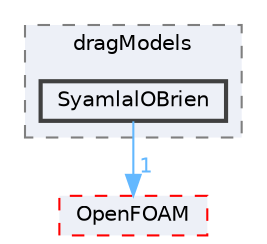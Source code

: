 digraph "src/phaseSystemModels/twoPhaseEuler/twoPhaseSystem/interfacialModels/dragModels/SyamlalOBrien"
{
 // LATEX_PDF_SIZE
  bgcolor="transparent";
  edge [fontname=Helvetica,fontsize=10,labelfontname=Helvetica,labelfontsize=10];
  node [fontname=Helvetica,fontsize=10,shape=box,height=0.2,width=0.4];
  compound=true
  subgraph clusterdir_b837bcfd13fa7ab2eb36015b2b5fd0b5 {
    graph [ bgcolor="#edf0f7", pencolor="grey50", label="dragModels", fontname=Helvetica,fontsize=10 style="filled,dashed", URL="dir_b837bcfd13fa7ab2eb36015b2b5fd0b5.html",tooltip=""]
  dir_22cf96f621a39cabd4bfd65515f2dd7d [label="SyamlalOBrien", fillcolor="#edf0f7", color="grey25", style="filled,bold", URL="dir_22cf96f621a39cabd4bfd65515f2dd7d.html",tooltip=""];
  }
  dir_c5473ff19b20e6ec4dfe5c310b3778a8 [label="OpenFOAM", fillcolor="#edf0f7", color="red", style="filled,dashed", URL="dir_c5473ff19b20e6ec4dfe5c310b3778a8.html",tooltip=""];
  dir_22cf96f621a39cabd4bfd65515f2dd7d->dir_c5473ff19b20e6ec4dfe5c310b3778a8 [headlabel="1", labeldistance=1.5 headhref="dir_003910_002695.html" href="dir_003910_002695.html" color="steelblue1" fontcolor="steelblue1"];
}
